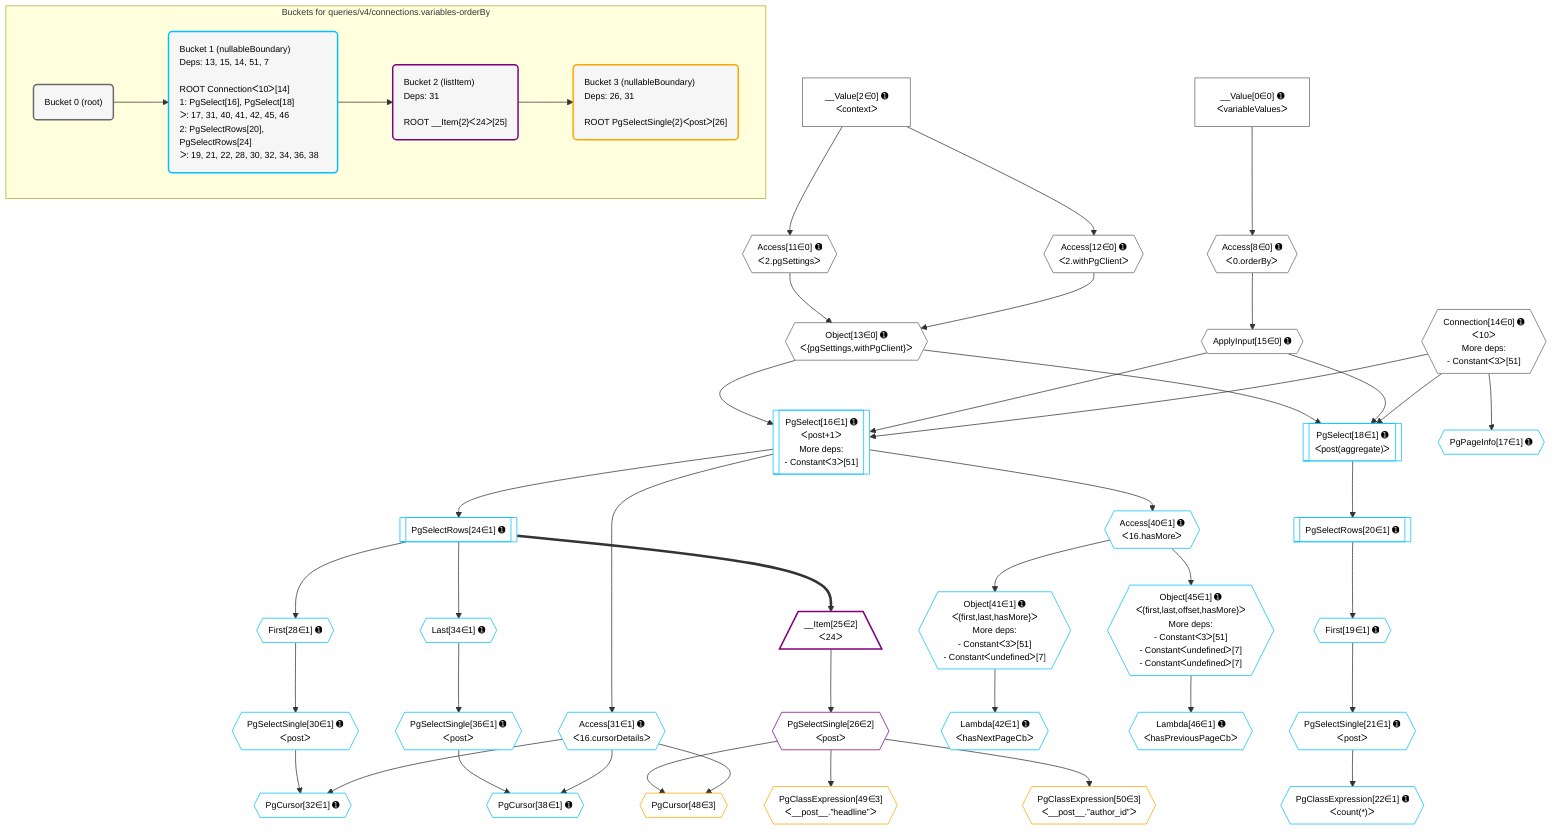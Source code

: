 %%{init: {'themeVariables': { 'fontSize': '12px'}}}%%
graph TD
    classDef path fill:#eee,stroke:#000,color:#000
    classDef plan fill:#fff,stroke-width:1px,color:#000
    classDef itemplan fill:#fff,stroke-width:2px,color:#000
    classDef unbatchedplan fill:#dff,stroke-width:1px,color:#000
    classDef sideeffectplan fill:#fcc,stroke-width:2px,color:#000
    classDef bucket fill:#f6f6f6,color:#000,stroke-width:2px,text-align:left

    subgraph "Buckets for queries/v4/connections.variables-orderBy"
    Bucket0("Bucket 0 (root)"):::bucket
    Bucket1("Bucket 1 (nullableBoundary)<br />Deps: 13, 15, 14, 51, 7<br /><br />ROOT Connectionᐸ10ᐳ[14]<br />1: PgSelect[16], PgSelect[18]<br />ᐳ: 17, 31, 40, 41, 42, 45, 46<br />2: PgSelectRows[20], PgSelectRows[24]<br />ᐳ: 19, 21, 22, 28, 30, 32, 34, 36, 38"):::bucket
    Bucket2("Bucket 2 (listItem)<br />Deps: 31<br /><br />ROOT __Item{2}ᐸ24ᐳ[25]"):::bucket
    Bucket3("Bucket 3 (nullableBoundary)<br />Deps: 26, 31<br /><br />ROOT PgSelectSingle{2}ᐸpostᐳ[26]"):::bucket
    end
    Bucket0 --> Bucket1
    Bucket1 --> Bucket2
    Bucket2 --> Bucket3

    %% plan dependencies
    Object13{{"Object[13∈0] ➊<br />ᐸ{pgSettings,withPgClient}ᐳ"}}:::plan
    Access11{{"Access[11∈0] ➊<br />ᐸ2.pgSettingsᐳ"}}:::plan
    Access12{{"Access[12∈0] ➊<br />ᐸ2.withPgClientᐳ"}}:::plan
    Access11 & Access12 --> Object13
    Access8{{"Access[8∈0] ➊<br />ᐸ0.orderByᐳ"}}:::plan
    __Value0["__Value[0∈0] ➊<br />ᐸvariableValuesᐳ"]:::plan
    __Value0 --> Access8
    __Value2["__Value[2∈0] ➊<br />ᐸcontextᐳ"]:::plan
    __Value2 --> Access11
    __Value2 --> Access12
    Connection14{{"Connection[14∈0] ➊<br />ᐸ10ᐳ<br />More deps:<br />- Constantᐸ3ᐳ[51]"}}:::plan
    ApplyInput15{{"ApplyInput[15∈0] ➊"}}:::plan
    Access8 --> ApplyInput15
    PgSelect16[["PgSelect[16∈1] ➊<br />ᐸpost+1ᐳ<br />More deps:<br />- Constantᐸ3ᐳ[51]"]]:::plan
    Object13 & ApplyInput15 & Connection14 --> PgSelect16
    Object45{{"Object[45∈1] ➊<br />ᐸ{first,last,offset,hasMore}ᐳ<br />More deps:<br />- Constantᐸ3ᐳ[51]<br />- Constantᐸundefinedᐳ[7]<br />- Constantᐸundefinedᐳ[7]"}}:::plan
    Access40{{"Access[40∈1] ➊<br />ᐸ16.hasMoreᐳ"}}:::plan
    Access40 --> Object45
    PgSelect18[["PgSelect[18∈1] ➊<br />ᐸpost(aggregate)ᐳ"]]:::plan
    Object13 & ApplyInput15 & Connection14 --> PgSelect18
    Object41{{"Object[41∈1] ➊<br />ᐸ{first,last,hasMore}ᐳ<br />More deps:<br />- Constantᐸ3ᐳ[51]<br />- Constantᐸundefinedᐳ[7]"}}:::plan
    Access40 --> Object41
    PgCursor32{{"PgCursor[32∈1] ➊"}}:::plan
    PgSelectSingle30{{"PgSelectSingle[30∈1] ➊<br />ᐸpostᐳ"}}:::plan
    Access31{{"Access[31∈1] ➊<br />ᐸ16.cursorDetailsᐳ"}}:::plan
    PgSelectSingle30 & Access31 --> PgCursor32
    PgCursor38{{"PgCursor[38∈1] ➊"}}:::plan
    PgSelectSingle36{{"PgSelectSingle[36∈1] ➊<br />ᐸpostᐳ"}}:::plan
    PgSelectSingle36 & Access31 --> PgCursor38
    PgPageInfo17{{"PgPageInfo[17∈1] ➊"}}:::plan
    Connection14 --> PgPageInfo17
    First19{{"First[19∈1] ➊"}}:::plan
    PgSelectRows20[["PgSelectRows[20∈1] ➊"]]:::plan
    PgSelectRows20 --> First19
    PgSelect18 --> PgSelectRows20
    PgSelectSingle21{{"PgSelectSingle[21∈1] ➊<br />ᐸpostᐳ"}}:::plan
    First19 --> PgSelectSingle21
    PgClassExpression22{{"PgClassExpression[22∈1] ➊<br />ᐸcount(*)ᐳ"}}:::plan
    PgSelectSingle21 --> PgClassExpression22
    PgSelectRows24[["PgSelectRows[24∈1] ➊"]]:::plan
    PgSelect16 --> PgSelectRows24
    First28{{"First[28∈1] ➊"}}:::plan
    PgSelectRows24 --> First28
    First28 --> PgSelectSingle30
    PgSelect16 --> Access31
    Last34{{"Last[34∈1] ➊"}}:::plan
    PgSelectRows24 --> Last34
    Last34 --> PgSelectSingle36
    PgSelect16 --> Access40
    Lambda42{{"Lambda[42∈1] ➊<br />ᐸhasNextPageCbᐳ"}}:::plan
    Object41 --> Lambda42
    Lambda46{{"Lambda[46∈1] ➊<br />ᐸhasPreviousPageCbᐳ"}}:::plan
    Object45 --> Lambda46
    __Item25[/"__Item[25∈2]<br />ᐸ24ᐳ"\]:::itemplan
    PgSelectRows24 ==> __Item25
    PgSelectSingle26{{"PgSelectSingle[26∈2]<br />ᐸpostᐳ"}}:::plan
    __Item25 --> PgSelectSingle26
    PgCursor48{{"PgCursor[48∈3]"}}:::plan
    PgSelectSingle26 & Access31 --> PgCursor48
    PgClassExpression49{{"PgClassExpression[49∈3]<br />ᐸ__post__.”headline”ᐳ"}}:::plan
    PgSelectSingle26 --> PgClassExpression49
    PgClassExpression50{{"PgClassExpression[50∈3]<br />ᐸ__post__.”author_id”ᐳ"}}:::plan
    PgSelectSingle26 --> PgClassExpression50

    %% define steps
    classDef bucket0 stroke:#696969
    class Bucket0,__Value0,__Value2,Access8,Access11,Access12,Object13,Connection14,ApplyInput15 bucket0
    classDef bucket1 stroke:#00bfff
    class Bucket1,PgSelect16,PgPageInfo17,PgSelect18,First19,PgSelectRows20,PgSelectSingle21,PgClassExpression22,PgSelectRows24,First28,PgSelectSingle30,Access31,PgCursor32,Last34,PgSelectSingle36,PgCursor38,Access40,Object41,Lambda42,Object45,Lambda46 bucket1
    classDef bucket2 stroke:#7f007f
    class Bucket2,__Item25,PgSelectSingle26 bucket2
    classDef bucket3 stroke:#ffa500
    class Bucket3,PgCursor48,PgClassExpression49,PgClassExpression50 bucket3